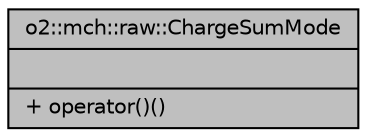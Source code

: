 digraph "o2::mch::raw::ChargeSumMode"
{
 // INTERACTIVE_SVG=YES
  bgcolor="transparent";
  edge [fontname="Helvetica",fontsize="10",labelfontname="Helvetica",labelfontsize="10"];
  node [fontname="Helvetica",fontsize="10",shape=record];
  Node1 [label="{o2::mch::raw::ChargeSumMode\n||+ operator()()\l}",height=0.2,width=0.4,color="black", fillcolor="grey75", style="filled", fontcolor="black"];
}
